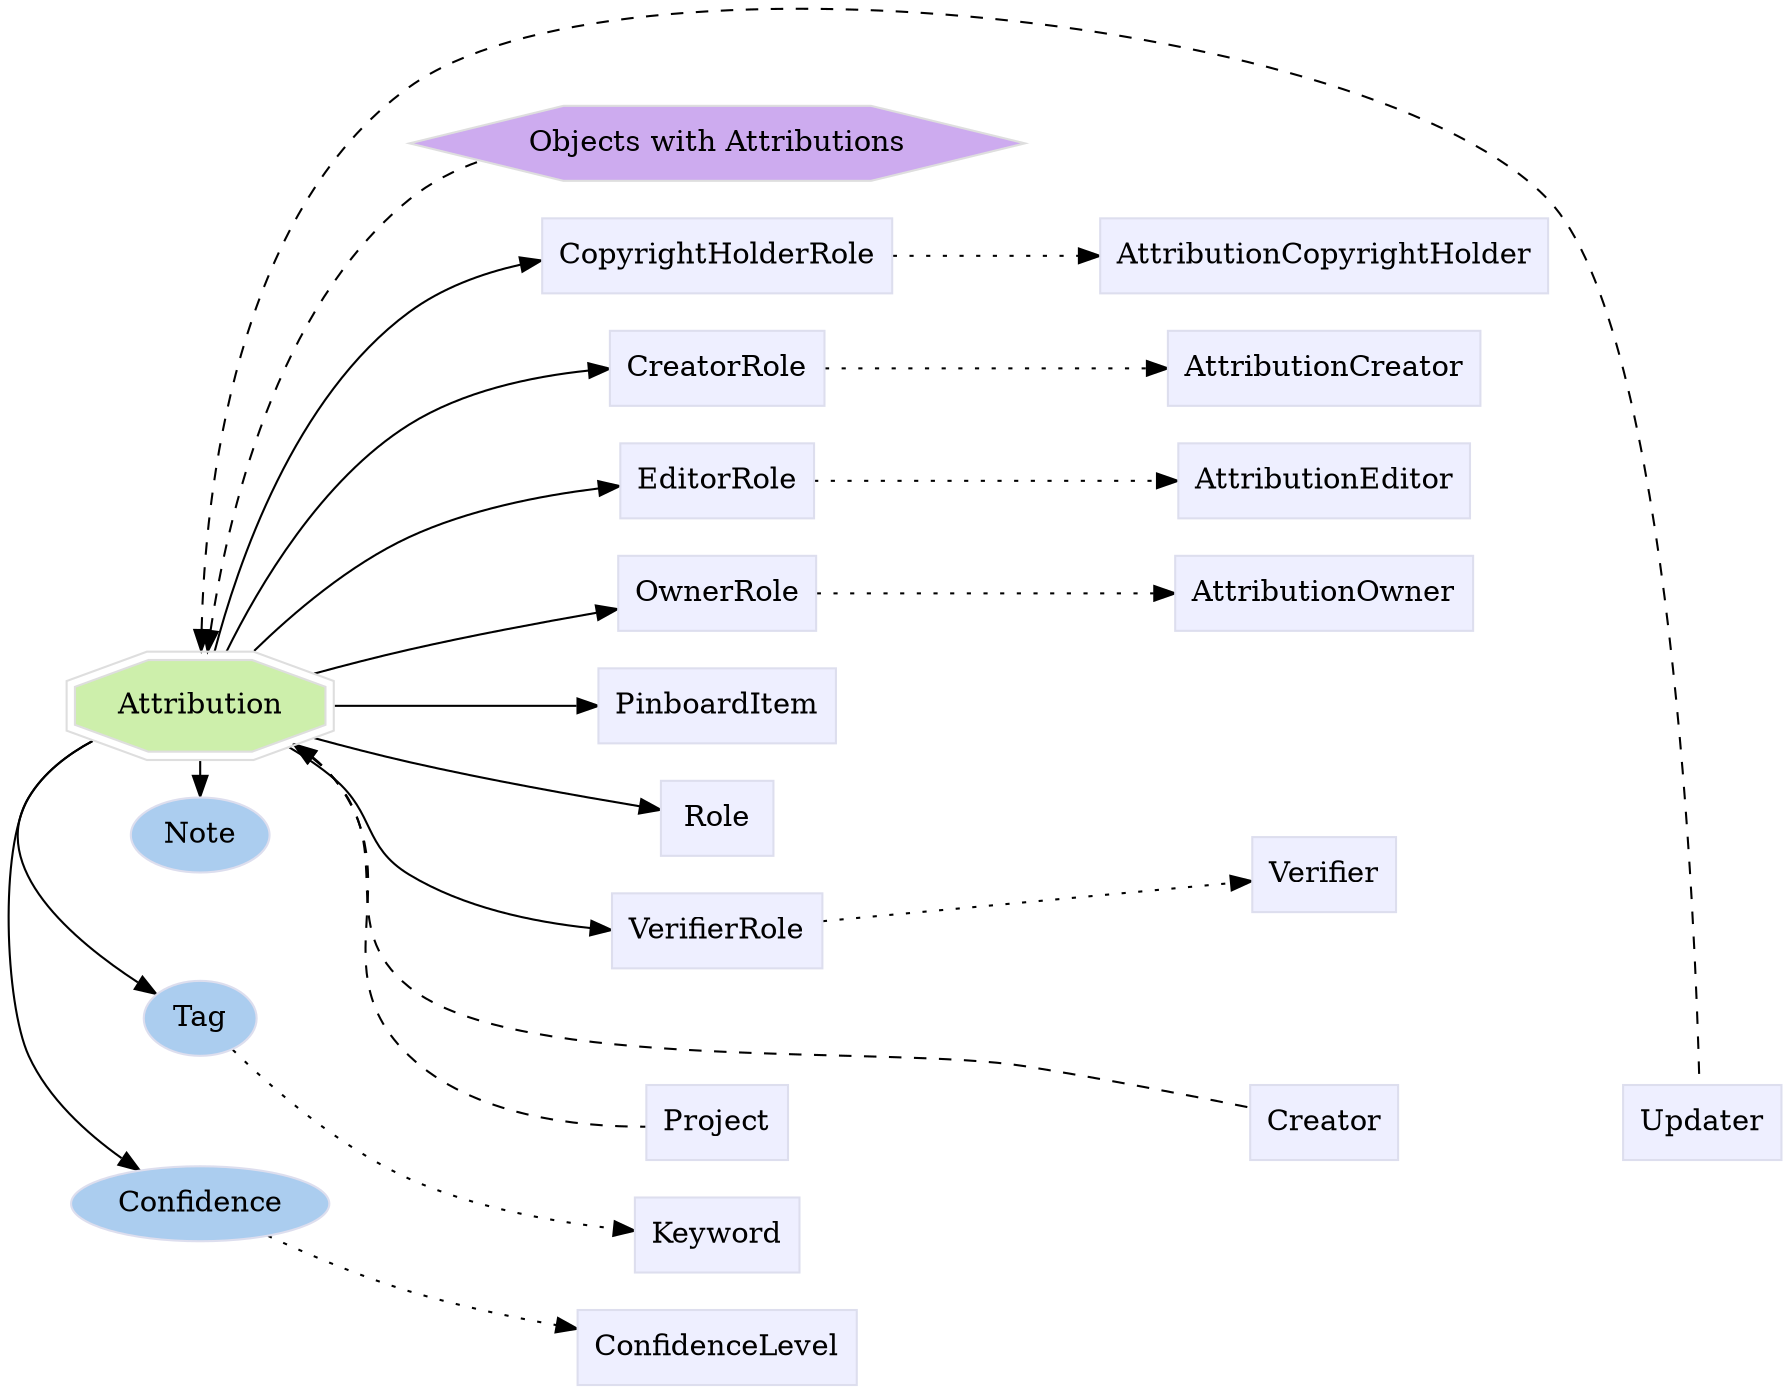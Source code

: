 digraph Attribution {
	graph [bb="0,0,712.21,696.28",
		label="",
		outputorder=edgesfirst,
		rankdir=LR
	];
	node [label="\N"];
	subgraph core {
	}
	subgraph supporting {
		CopyrightHolderRole	[color="#dddeee",
			fillcolor="#eeefff",
			group=supporting,
			height=0.5,
			href="/develop/Data/models.html#copyright-holder-role",
			label=CopyrightHolderRole,
			pos="295.63,542",
			shape=box,
			style=filled,
			target=_top,
			width=1.8611];
		AttributionCopyrightHolder	[color="#dddeee",
			fillcolor="#eeefff",
			group=supporting,
			height=0.5,
			href="/develop/Data/models.html#attribution-copyright-holder",
			label=AttributionCopyrightHolder,
			pos="531.71,542",
			shape=box,
			style=filled,
			target=_top,
			width=2.3472];
		CreatorRole	[color="#dddeee",
			fillcolor="#eeefff",
			group=supporting,
			height=0.5,
			href="/develop/Data/models.html#creator-role",
			label=CreatorRole,
			pos="295.63,488",
			shape=box,
			style=filled,
			target=_top,
			width=1.1528];
		AttributionCreator	[color="#dddeee",
			fillcolor="#eeefff",
			group=supporting,
			height=0.5,
			href="/develop/Data/models.html#attribution-creator",
			label=AttributionCreator,
			pos="531.71,488",
			shape=box,
			style=filled,
			target=_top,
			width=1.625];
		EditorRole	[color="#dddeee",
			fillcolor="#eeefff",
			group=supporting,
			height=0.5,
			href="/develop/Data/models.html#editor-role",
			label=EditorRole,
			pos="295.63,434",
			shape=box,
			style=filled,
			target=_top,
			width=1.0556];
		AttributionEditor	[color="#dddeee",
			fillcolor="#eeefff",
			group=supporting,
			height=0.5,
			href="/develop/Data/models.html#attribution-editor",
			label=AttributionEditor,
			pos="531.71,434",
			shape=box,
			style=filled,
			target=_top,
			width=1.5278];
		OwnerRole	[color="#dddeee",
			fillcolor="#eeefff",
			group=supporting,
			height=0.5,
			href="/develop/Data/models.html#owner-role",
			label=OwnerRole,
			pos="295.63,380",
			shape=box,
			style=filled,
			target=_top,
			width=1.0972];
		AttributionOwner	[color="#dddeee",
			fillcolor="#eeefff",
			group=supporting,
			height=0.5,
			href="/develop/Data/models.html#attribution-owner",
			label=AttributionOwner,
			pos="531.71,380",
			shape=box,
			style=filled,
			target=_top,
			width=1.5694];
		ConfidenceLevel	[color="#dddeee",
			fillcolor="#eeefff",
			group=supporting,
			height=0.5,
			href="/develop/Data/models.html#confidence-level",
			label=ConfidenceLevel,
			pos="295.63,18",
			shape=box,
			style=filled,
			target=_top,
			width=1.5139];
		Keyword	[color="#dddeee",
			fillcolor="#eeefff",
			group=supporting,
			height=0.5,
			href="/develop/Data/models.html#keyword",
			label=Keyword,
			pos="295.63,72",
			shape=box,
			style=filled,
			target=_top,
			width=0.93056];
		PinboardItem	[color="#dddeee",
			fillcolor="#eeefff",
			group=supporting,
			height=0.5,
			href="/develop/Data/models.html#pinboard-item",
			label=PinboardItem,
			pos="295.63,326",
			shape=box,
			style=filled,
			target=_top,
			width=1.2639];
		Role	[color="#dddeee",
			fillcolor="#eeefff",
			group=supporting,
			height=0.5,
			href="/develop/Data/models.html#role",
			label=Role,
			pos="295.63,272",
			shape=box,
			style=filled,
			target=_top,
			width=0.75];
		VerifierRole	[color="#dddeee",
			fillcolor="#eeefff",
			group=supporting,
			height=0.5,
			href="/develop/Data/models.html#verifier-role",
			label=VerifierRole,
			pos="295.63,218",
			shape=box,
			style=filled,
			target=_top,
			width=1.1528];
		Verifier	[color="#dddeee",
			fillcolor="#eeefff",
			group=supporting,
			height=0.5,
			href="/develop/Data/models.html#verifier",
			label=Verifier,
			pos="531.71,245",
			shape=box,
			style=filled,
			target=_top,
			width=0.79167];
		Creator	[color="#dddeee",
			fillcolor="#eeefff",
			group=supporting,
			height=0.5,
			href="/develop/Data/models.html#creator",
			label=Creator,
			pos="531.71,126",
			shape=box,
			style=filled,
			target=_top,
			width=0.79167];
		Project	[color="#dddeee",
			fillcolor="#eeefff",
			group=supporting,
			height=0.5,
			href="/develop/Data/models.html#project",
			label=Project,
			pos="295.63,126",
			shape=box,
			style=filled,
			target=_top,
			width=0.76389];
		Updater	[color="#dddeee",
			fillcolor="#eeefff",
			group=supporting,
			height=0.5,
			href="/develop/Data/models.html#updater",
			label=Updater,
			pos="682.21,126",
			shape=box,
			style=filled,
			target=_top,
			width=0.83333];
	}
	subgraph annotator_cluster {
		graph [rank=min];
		Attribution	[color="#dedede",
			fillcolor="#cdefab",
			group=target,
			height=0.61111,
			href="/develop/Data/models.html#attribution",
			label=Attribution,
			pos="85.889,326",
			shape=doubleoctagon,
			style=filled,
			target=_top,
			width=1.6158];
		Confidence	[color="#dddeee",
			fillcolor="#abcdef",
			group=annotator,
			height=0.5,
			href="/develop/Data/models.html#confidence",
			label=Confidence,
			pos="85.889,89",
			shape=oval,
			style=filled,
			target=_top,
			width=1.4082];
		Tag	[color="#dddeee",
			fillcolor="#abcdef",
			group=annotator,
			height=0.5,
			href="/develop/Data/models.html#tag",
			label=Tag,
			pos="85.889,179",
			shape=oval,
			style=filled,
			target=_top,
			width=0.75];
		Note	[color="#dddeee",
			fillcolor="#abcdef",
			group=annotator,
			height=0.5,
			href="/develop/Data/models.html#note",
			label=Note,
			pos="85.889,268",
			shape=oval,
			style=filled,
			target=_top,
			width=0.77632];
	}
	Attribution -> Confidence	[pos="e,60.486,104.73 39.317,311.46 27.644,305.49 16.519,297.25 9.7202,286 -4.6474,262.23 -1.2698,186.51 9.7202,161 18.487,140.65 36.148,\
123.37 52.258,110.84"];
	Attribution -> Tag	[pos="e,65.575,191.43 39.317,311.46 27.644,305.49 16.519,297.25 9.7202,286 -9.924,253.5 28.236,217.99 57.299,197.15"];
	Attribution -> Note	[pos="e,85.889,286.12 85.889,303.88 85.889,301.38 85.889,298.89 85.889,296.39"];
	Attribution -> CopyrightHolderRole	[pos="e,228.36,536.57 91.356,348.26 100.56,388.14 125.53,471.61 180.06,515 191.12,523.81 204.58,529.82 218.33,533.92"];
	Attribution -> CreatorRole	[pos="e,254.09,485.63 95.908,348 109.5,378.32 138.2,432.42 180.06,461 198.77,473.78 222.76,480.55 243.95,484.12"];
	Attribution -> EditorRole	[pos="e,257.45,429.87 106.52,348.25 124.02,366.71 151.25,392.24 180.06,407 200.94,417.7 226.14,424.23 247.58,428.19"];
	Attribution -> OwnerRole	[pos="e,256.06,371.42 133.68,340.06 148.47,344.37 164.91,349.02 180.06,353 201.62,358.66 225.6,364.4 246.04,369.12"];
	Attribution -> PinboardItem	[pos="e,250.01,326 144.21,326 174.07,326 210.41,326 239.89,326"];
	Attribution -> Role	[pos="e,268.6,277.74 133.68,311.94 148.47,307.63 164.91,302.98 180.06,299 206.28,292.11 236.1,285.11 258.74,279.97"];
	Attribution -> VerifierRole	[pos="e,253.93,220.56 124.18,308.96 131.16,304.91 138.13,300.22 144.06,295 164.61,276.91 157.29,260.21 180.06,245 198.82,232.46 222.72,\
225.72 243.83,222.1"];
	Attribution -> Creator	[dir=back,
		pos="s,126.36,309.69 134.7,303.9 138.12,301.21 141.31,298.24 144.06,295 175.7,257.7 142.65,222.52 180.06,191 259.67,123.91 309.02,172.93 \
411.21,153 442.73,146.85 478.64,138.56 502.8,132.8",
		style=dashed];
	Attribution -> Project	[dir=back,
		pos="s,127.01,309.81 135.4,303.77 138.6,301.12 141.54,298.21 144.06,295 182.93,245.48 135.89,202.86 180.06,158 203.1,134.6 241.72,127.92 \
267.67,126.22",
		style=dashed];
	Attribution -> Updater	[dir=back,
		pos="s,90.403,348.07 92.107,358.09 104.22,428.15 136.56,591.05 180.06,623 337.49,738.61 486.03,714.62 616.21,569 673.65,504.74 680.35,\
219.41 681.11,144.22",
		style=dashed];
	"Objects with Attributions"	[color="#dedede",
		fillcolor="#cdabef",
		group=polymorphic,
		height=0.5,
		href="/develop/Data/models.html#objects with attribution",
		label="Objects with Attributions",
		pos="295.63,596",
		shape=hexagon,
		style=filled,
		target=_top,
		width=3.2104];
	Attribution -> "Objects with Attributions"	[dir=back,
		pos="s,88.656,348.34 89.813,358.42 96.329,410.81 116.87,513.8 180.06,569 188.83,576.66 199.38,582.25 210.47,586.31",
		style=dashed];
	Confidence -> ConfidenceLevel	[pos="e,240.92,28.217 114.78,73.935 132.96,64.595 157.43,52.911 180.06,45 196.19,39.359 214.02,34.522 230.7,30.566",
		style=dotted];
	Tag -> Keyword	[pos="e,262.1,75.468 100.43,163.54 117.27,145.32 147.75,115.43 180.06,99 202.49,87.592 229.85,80.912 252.21,77.051",
		style=dotted];
	CopyrightHolderRole -> AttributionCopyrightHolder	[pos="e,447.18,542 362.77,542 385.82,542 412.15,542 437,542",
		style=dotted];
	CreatorRole -> AttributionCreator	[pos="e,473.18,488 337.14,488 371.76,488 422.29,488 463.04,488",
		style=dotted];
	EditorRole -> AttributionEditor	[pos="e,476.37,434 333.72,434 369.29,434 423.72,434 466.36,434",
		style=dotted];
	OwnerRole -> AttributionOwner	[pos="e,474.92,380 335.29,380 370.43,380 423.04,380 464.82,380",
		style=dotted];
	Role -> Verifier	[pos="e,502.96,248.2 323.03,268.96 364.49,264.17 445.06,254.88 492.74,249.38",
		style=invis];
	VerifierRole -> Verifier	[pos="e,503.14,241.82 337.14,222.67 381.02,227.73 450.46,235.74 493.15,240.67",
		style=dotted];
	Creator -> Updater	[pos="e,652,126 560.29,126 583.22,126 616.13,126 641.83,126",
		style=invis];
	Project -> Creator	[pos="e,503.09,126 323.48,126 365.13,126 445.42,126 492.91,126",
		style=invis];
}
